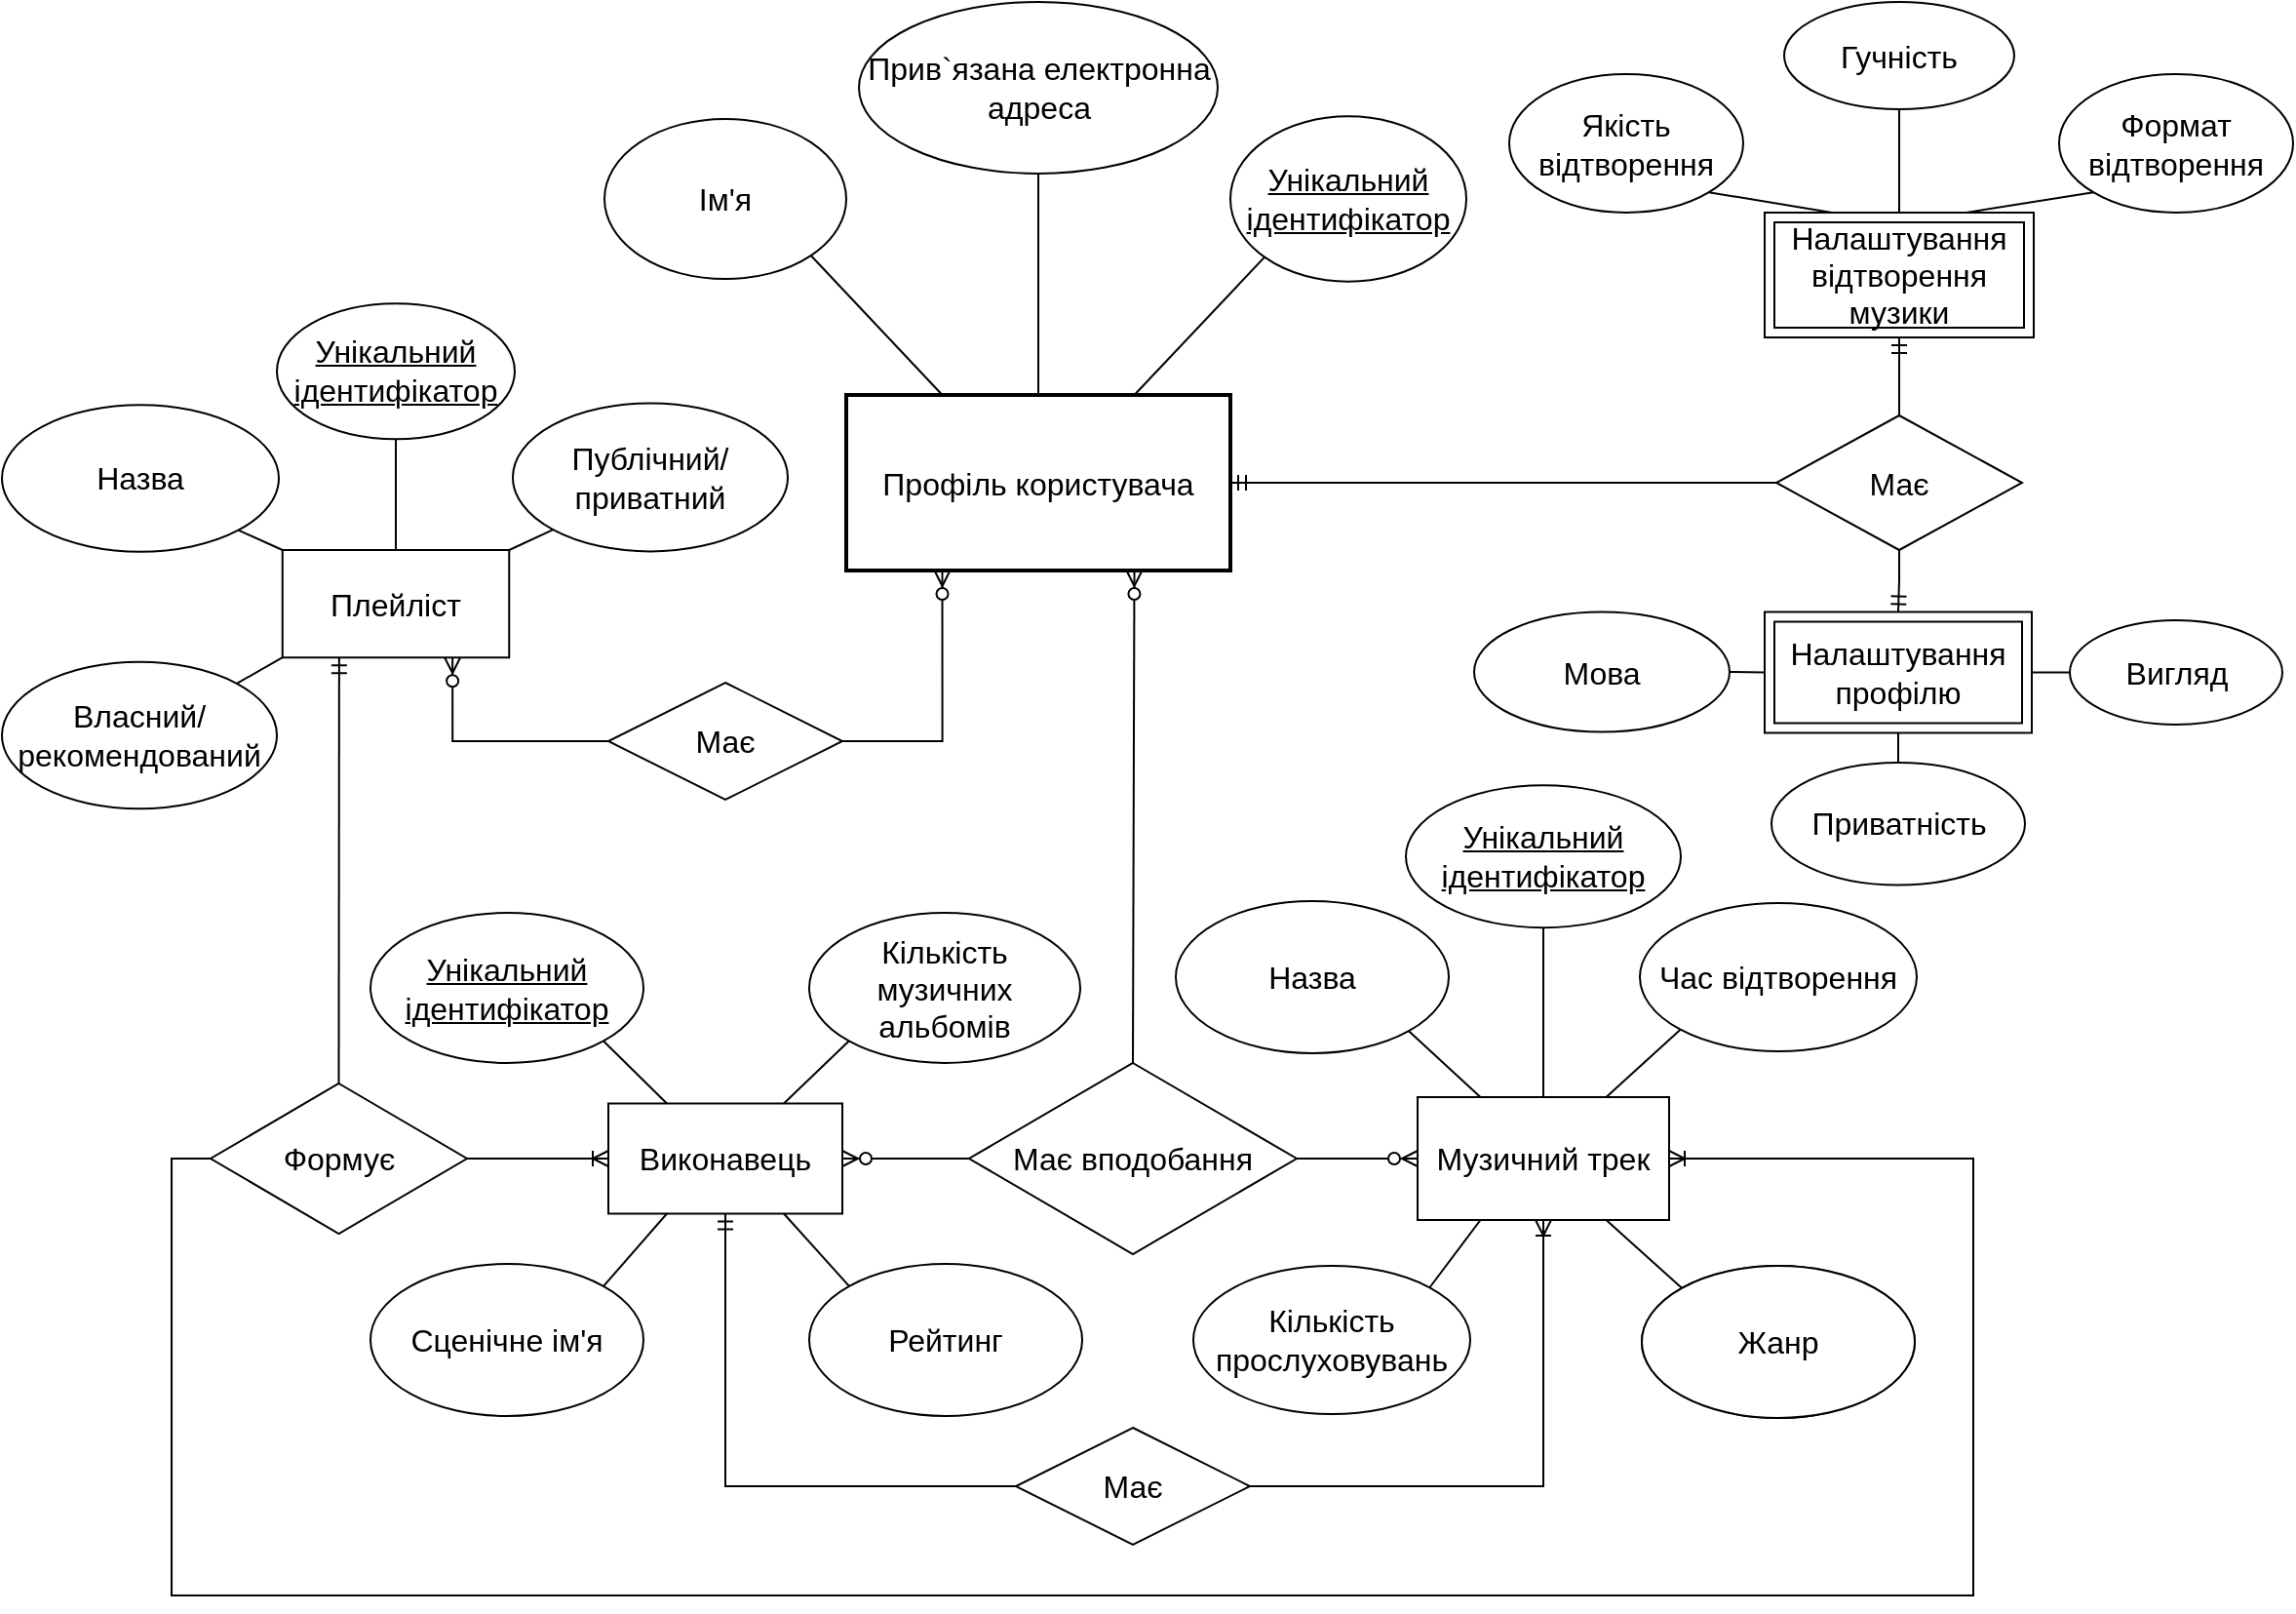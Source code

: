 <mxfile version="15.7.3" type="device"><diagram id="R2lEEEUBdFMjLlhIrx00" name="Page-1"><mxGraphModel dx="2422" dy="875" grid="0" gridSize="10" guides="1" tooltips="1" connect="1" arrows="1" fold="1" page="1" pageScale="1" pageWidth="850" pageHeight="1100" background="none" math="0" shadow="0" extFonts="Permanent Marker^https://fonts.googleapis.com/css?family=Permanent+Marker"><root><mxCell id="0"/><mxCell id="1" parent="0"/><mxCell id="avFCTT38var1l2j9DXjB-11" value="Профіль користувача" style="whiteSpace=wrap;html=1;align=center;fontSize=16;strokeColor=default;strokeWidth=2;" parent="1" vertex="1"><mxGeometry x="346" y="294.5" width="197" height="90" as="geometry"/></mxCell><mxCell id="avFCTT38var1l2j9DXjB-17" value="Унікальний ідентифікатор" style="ellipse;whiteSpace=wrap;html=1;align=center;fontStyle=4;fontSize=16;strokeColor=default;strokeWidth=1;" parent="1" vertex="1"><mxGeometry x="543" y="151.62" width="121" height="84.75" as="geometry"/></mxCell><mxCell id="avFCTT38var1l2j9DXjB-18" value="Налаштування відтворення музики" style="shape=ext;margin=3;double=1;whiteSpace=wrap;html=1;align=center;fontSize=16;strokeColor=default;strokeWidth=1;" parent="1" vertex="1"><mxGeometry x="817" y="201" width="138" height="64" as="geometry"/></mxCell><mxCell id="avFCTT38var1l2j9DXjB-23" value="" style="endArrow=none;html=1;rounded=0;shadow=0;fontSize=16;strokeColor=default;strokeWidth=1;entryX=0;entryY=1;entryDx=0;entryDy=0;exitX=0.75;exitY=0;exitDx=0;exitDy=0;" parent="1" source="avFCTT38var1l2j9DXjB-11" target="avFCTT38var1l2j9DXjB-17" edge="1"><mxGeometry relative="1" as="geometry"><mxPoint x="581" y="263" as="sourcePoint"/><mxPoint x="531" y="401" as="targetPoint"/></mxGeometry></mxCell><mxCell id="avFCTT38var1l2j9DXjB-25" value="Ім'я" style="ellipse;whiteSpace=wrap;html=1;align=center;fontSize=16;strokeColor=default;strokeWidth=1;" parent="1" vertex="1"><mxGeometry x="222" y="152.94" width="124" height="82.12" as="geometry"/></mxCell><mxCell id="avFCTT38var1l2j9DXjB-26" value="" style="endArrow=none;html=1;rounded=0;shadow=0;fontSize=16;strokeColor=default;strokeWidth=1;exitX=1;exitY=1;exitDx=0;exitDy=0;entryX=0.25;entryY=0;entryDx=0;entryDy=0;" parent="1" source="avFCTT38var1l2j9DXjB-25" target="avFCTT38var1l2j9DXjB-11" edge="1"><mxGeometry relative="1" as="geometry"><mxPoint x="371" y="401" as="sourcePoint"/><mxPoint x="531" y="401" as="targetPoint"/></mxGeometry></mxCell><mxCell id="avFCTT38var1l2j9DXjB-27" value="Має вподобання" style="shape=rhombus;perimeter=rhombusPerimeter;whiteSpace=wrap;html=1;align=center;fontSize=16;strokeColor=default;strokeWidth=1;" parent="1" vertex="1"><mxGeometry x="409" y="637" width="168" height="98" as="geometry"/></mxCell><mxCell id="avFCTT38var1l2j9DXjB-31" value="Виконавець" style="whiteSpace=wrap;html=1;align=center;fontSize=16;strokeColor=default;strokeWidth=1;" parent="1" vertex="1"><mxGeometry x="224" y="657.75" width="120" height="56.5" as="geometry"/></mxCell><mxCell id="avFCTT38var1l2j9DXjB-33" value="Музичний трек" style="whiteSpace=wrap;html=1;align=center;fontSize=16;strokeColor=default;strokeWidth=1;" parent="1" vertex="1"><mxGeometry x="639" y="654.5" width="129" height="63" as="geometry"/></mxCell><mxCell id="avFCTT38var1l2j9DXjB-35" value="Має" style="shape=rhombus;perimeter=rhombusPerimeter;whiteSpace=wrap;html=1;align=center;fontSize=16;strokeColor=default;strokeWidth=1;" parent="1" vertex="1"><mxGeometry x="823" y="305" width="126" height="69" as="geometry"/></mxCell><mxCell id="avFCTT38var1l2j9DXjB-38" value="" style="edgeStyle=entityRelationEdgeStyle;fontSize=12;html=1;endArrow=ERmandOne;rounded=0;shadow=0;strokeColor=default;strokeWidth=1;entryX=1;entryY=0.5;entryDx=0;entryDy=0;exitX=0;exitY=0.5;exitDx=0;exitDy=0;" parent="1" source="avFCTT38var1l2j9DXjB-35" target="avFCTT38var1l2j9DXjB-11" edge="1"><mxGeometry width="100" height="100" relative="1" as="geometry"><mxPoint x="708" y="441" as="sourcePoint"/><mxPoint x="808" y="341" as="targetPoint"/></mxGeometry></mxCell><mxCell id="avFCTT38var1l2j9DXjB-39" value="" style="edgeStyle=orthogonalEdgeStyle;fontSize=12;html=1;endArrow=ERmandOne;rounded=0;shadow=0;strokeColor=default;strokeWidth=1;exitX=0.5;exitY=1;exitDx=0;exitDy=0;entryX=0.5;entryY=0;entryDx=0;entryDy=0;" parent="1" source="avFCTT38var1l2j9DXjB-35" target="avFCTT38var1l2j9DXjB-85" edge="1"><mxGeometry width="100" height="100" relative="1" as="geometry"><mxPoint x="887" y="447" as="sourcePoint"/><mxPoint x="959" y="498" as="targetPoint"/></mxGeometry></mxCell><mxCell id="avFCTT38var1l2j9DXjB-43" value="" style="endArrow=none;html=1;rounded=0;shadow=0;fontSize=16;strokeColor=default;strokeWidth=1;entryX=0.5;entryY=0;entryDx=0;entryDy=0;exitX=0.5;exitY=1;exitDx=0;exitDy=0;" parent="1" source="rw4gx5I-dCXnIZNnG_0C-1" target="avFCTT38var1l2j9DXjB-11" edge="1"><mxGeometry relative="1" as="geometry"><mxPoint x="444.5" y="181.25" as="sourcePoint"/><mxPoint x="1029" y="453" as="targetPoint"/></mxGeometry></mxCell><mxCell id="avFCTT38var1l2j9DXjB-44" value="" style="fontSize=12;html=1;endArrow=ERmandOne;rounded=0;shadow=0;strokeColor=default;strokeWidth=1;entryX=0.5;entryY=1;entryDx=0;entryDy=0;exitX=0.5;exitY=0;exitDx=0;exitDy=0;" parent="1" source="avFCTT38var1l2j9DXjB-35" target="avFCTT38var1l2j9DXjB-18" edge="1"><mxGeometry width="100" height="100" relative="1" as="geometry"><mxPoint x="723" y="500" as="sourcePoint"/><mxPoint x="823" y="400" as="targetPoint"/></mxGeometry></mxCell><mxCell id="avFCTT38var1l2j9DXjB-48" value="Вигляд" style="ellipse;whiteSpace=wrap;html=1;align=center;fontSize=16;strokeColor=default;strokeWidth=1;" parent="1" vertex="1"><mxGeometry x="973.5" y="410" width="109" height="53.5" as="geometry"/></mxCell><mxCell id="avFCTT38var1l2j9DXjB-50" value="Якість відтворення" style="ellipse;whiteSpace=wrap;html=1;align=center;fontSize=16;strokeColor=default;strokeWidth=1;" parent="1" vertex="1"><mxGeometry x="686" y="130" width="120" height="71" as="geometry"/></mxCell><mxCell id="avFCTT38var1l2j9DXjB-51" value="" style="endArrow=none;html=1;rounded=0;shadow=0;fontSize=16;strokeColor=default;strokeWidth=1;entryX=0.25;entryY=0;entryDx=0;entryDy=0;exitX=1;exitY=1;exitDx=0;exitDy=0;" parent="1" source="avFCTT38var1l2j9DXjB-50" target="avFCTT38var1l2j9DXjB-18" edge="1"><mxGeometry relative="1" as="geometry"><mxPoint x="594.5" y="464" as="sourcePoint"/><mxPoint x="754.5" y="464" as="targetPoint"/></mxGeometry></mxCell><mxCell id="avFCTT38var1l2j9DXjB-53" value="Гучність" style="ellipse;whiteSpace=wrap;html=1;align=center;fontSize=16;strokeColor=default;strokeWidth=1;" parent="1" vertex="1"><mxGeometry x="827" y="93" width="118" height="55" as="geometry"/></mxCell><mxCell id="avFCTT38var1l2j9DXjB-54" value="Мова" style="ellipse;whiteSpace=wrap;html=1;align=center;fontSize=16;strokeColor=default;strokeWidth=1;" parent="1" vertex="1"><mxGeometry x="668" y="405.75" width="131" height="61.5" as="geometry"/></mxCell><mxCell id="avFCTT38var1l2j9DXjB-55" value="Приватність" style="ellipse;whiteSpace=wrap;html=1;align=center;fontSize=16;strokeColor=default;strokeWidth=1;" parent="1" vertex="1"><mxGeometry x="820.5" y="483" width="130" height="62.75" as="geometry"/></mxCell><mxCell id="avFCTT38var1l2j9DXjB-56" value="" style="endArrow=none;html=1;rounded=0;shadow=0;fontSize=16;strokeColor=default;strokeWidth=1;entryX=1;entryY=0.5;entryDx=0;entryDy=0;exitX=0;exitY=0.5;exitDx=0;exitDy=0;" parent="1" source="avFCTT38var1l2j9DXjB-85" target="avFCTT38var1l2j9DXjB-54" edge="1"><mxGeometry relative="1" as="geometry"><mxPoint x="894.5" y="415" as="sourcePoint"/><mxPoint x="468.5" y="630" as="targetPoint"/></mxGeometry></mxCell><mxCell id="avFCTT38var1l2j9DXjB-59" value="" style="endArrow=none;html=1;rounded=0;shadow=0;fontSize=16;strokeColor=default;strokeWidth=1;curved=1;entryX=0.5;entryY=1;entryDx=0;entryDy=0;exitX=0.5;exitY=0;exitDx=0;exitDy=0;" parent="1" source="avFCTT38var1l2j9DXjB-55" target="avFCTT38var1l2j9DXjB-85" edge="1"><mxGeometry relative="1" as="geometry"><mxPoint x="308.5" y="630" as="sourcePoint"/><mxPoint x="894.5" y="468" as="targetPoint"/></mxGeometry></mxCell><mxCell id="avFCTT38var1l2j9DXjB-60" value="" style="endArrow=none;html=1;rounded=0;shadow=0;fontSize=16;strokeColor=default;strokeWidth=1;curved=1;exitX=1;exitY=0.5;exitDx=0;exitDy=0;entryX=0;entryY=0.5;entryDx=0;entryDy=0;" parent="1" source="avFCTT38var1l2j9DXjB-85" target="avFCTT38var1l2j9DXjB-48" edge="1"><mxGeometry relative="1" as="geometry"><mxPoint x="955.5" y="441.5" as="sourcePoint"/><mxPoint x="978.0" y="374.0" as="targetPoint"/></mxGeometry></mxCell><mxCell id="avFCTT38var1l2j9DXjB-61" value="Має" style="shape=rhombus;perimeter=rhombusPerimeter;whiteSpace=wrap;html=1;align=center;fontSize=16;strokeColor=default;strokeWidth=1;" parent="1" vertex="1"><mxGeometry x="224" y="442" width="120" height="60" as="geometry"/></mxCell><mxCell id="avFCTT38var1l2j9DXjB-65" value="Кількість прослуховувань" style="ellipse;whiteSpace=wrap;html=1;align=center;fontSize=16;strokeColor=default;strokeWidth=1;" parent="1" vertex="1"><mxGeometry x="524" y="741" width="142" height="76" as="geometry"/></mxCell><mxCell id="avFCTT38var1l2j9DXjB-66" value="Унікальний ідентифікатор" style="ellipse;whiteSpace=wrap;html=1;align=center;fontStyle=4;fontSize=16;strokeColor=default;strokeWidth=1;" parent="1" vertex="1"><mxGeometry x="633" y="494.63" width="141" height="73" as="geometry"/></mxCell><mxCell id="avFCTT38var1l2j9DXjB-67" value="Має" style="shape=rhombus;perimeter=rhombusPerimeter;whiteSpace=wrap;html=1;align=center;fontSize=16;strokeColor=default;strokeWidth=1;" parent="1" vertex="1"><mxGeometry x="433" y="824" width="120" height="60" as="geometry"/></mxCell><mxCell id="avFCTT38var1l2j9DXjB-68" value="Час відтворення" style="ellipse;whiteSpace=wrap;html=1;align=center;fontSize=16;strokeColor=default;strokeWidth=1;" parent="1" vertex="1"><mxGeometry x="753" y="555" width="142" height="76" as="geometry"/></mxCell><mxCell id="avFCTT38var1l2j9DXjB-70" value="" style="endArrow=none;html=1;rounded=0;shadow=0;fontSize=16;strokeColor=default;strokeWidth=1;elbow=vertical;entryX=0.5;entryY=1;entryDx=0;entryDy=0;exitX=0.5;exitY=0;exitDx=0;exitDy=0;" parent="1" source="avFCTT38var1l2j9DXjB-18" target="avFCTT38var1l2j9DXjB-53" edge="1"><mxGeometry relative="1" as="geometry"><mxPoint x="407.5" y="468" as="sourcePoint"/><mxPoint x="567.5" y="468" as="targetPoint"/></mxGeometry></mxCell><mxCell id="avFCTT38var1l2j9DXjB-80" value="" style="endArrow=none;html=1;rounded=0;shadow=0;fontSize=16;strokeColor=default;strokeWidth=1;elbow=vertical;entryX=0.5;entryY=1;entryDx=0;entryDy=0;exitX=0.5;exitY=0;exitDx=0;exitDy=0;" parent="1" source="avFCTT38var1l2j9DXjB-33" target="avFCTT38var1l2j9DXjB-66" edge="1"><mxGeometry relative="1" as="geometry"><mxPoint x="575" y="836" as="sourcePoint"/><mxPoint x="490" y="965" as="targetPoint"/></mxGeometry></mxCell><mxCell id="avFCTT38var1l2j9DXjB-81" value="" style="endArrow=none;html=1;rounded=0;shadow=0;fontSize=16;strokeColor=default;strokeWidth=1;elbow=vertical;entryX=0;entryY=1;entryDx=0;entryDy=0;exitX=0.75;exitY=0;exitDx=0;exitDy=0;" parent="1" source="avFCTT38var1l2j9DXjB-33" target="avFCTT38var1l2j9DXjB-68" edge="1"><mxGeometry relative="1" as="geometry"><mxPoint x="689" y="753" as="sourcePoint"/><mxPoint x="780.5" y="722" as="targetPoint"/></mxGeometry></mxCell><mxCell id="avFCTT38var1l2j9DXjB-82" value="" style="endArrow=none;html=1;rounded=0;shadow=0;fontSize=16;strokeColor=default;strokeWidth=1;elbow=vertical;entryX=1;entryY=0;entryDx=0;entryDy=0;exitX=0.25;exitY=1;exitDx=0;exitDy=0;" parent="1" source="avFCTT38var1l2j9DXjB-33" target="avFCTT38var1l2j9DXjB-65" edge="1"><mxGeometry relative="1" as="geometry"><mxPoint x="494" y="845" as="sourcePoint"/><mxPoint x="780.5" y="818" as="targetPoint"/></mxGeometry></mxCell><mxCell id="avFCTT38var1l2j9DXjB-83" value="Формат відтворення" style="ellipse;whiteSpace=wrap;html=1;align=center;fontSize=16;strokeColor=default;strokeWidth=1;" parent="1" vertex="1"><mxGeometry x="968" y="130" width="120" height="71" as="geometry"/></mxCell><mxCell id="avFCTT38var1l2j9DXjB-84" value="" style="endArrow=none;html=1;rounded=0;shadow=0;fontSize=16;strokeColor=default;strokeWidth=1;elbow=vertical;entryX=0.75;entryY=0;entryDx=0;entryDy=0;exitX=0;exitY=1;exitDx=0;exitDy=0;" parent="1" source="avFCTT38var1l2j9DXjB-83" target="avFCTT38var1l2j9DXjB-18" edge="1"><mxGeometry relative="1" as="geometry"><mxPoint x="321.5" y="426" as="sourcePoint"/><mxPoint x="481.5" y="426" as="targetPoint"/></mxGeometry></mxCell><mxCell id="avFCTT38var1l2j9DXjB-85" value="Налаштування профілю" style="shape=ext;margin=3;double=1;whiteSpace=wrap;html=1;align=center;fontSize=16;strokeColor=default;strokeWidth=1;" parent="1" vertex="1"><mxGeometry x="817" y="405.75" width="137" height="62" as="geometry"/></mxCell><mxCell id="avFCTT38var1l2j9DXjB-91" value="Формує" style="shape=rhombus;perimeter=rhombusPerimeter;whiteSpace=wrap;html=1;align=center;fontSize=16;strokeColor=default;strokeWidth=1;" parent="1" vertex="1"><mxGeometry x="20" y="647.5" width="131.5" height="77" as="geometry"/></mxCell><mxCell id="avFCTT38var1l2j9DXjB-106" value="" style="edgeStyle=orthogonalEdgeStyle;fontSize=12;html=1;endArrow=ERoneToMany;rounded=0;shadow=0;strokeColor=default;strokeWidth=1;elbow=vertical;exitX=1;exitY=0.5;exitDx=0;exitDy=0;entryX=0.5;entryY=1;entryDx=0;entryDy=0;" parent="1" source="avFCTT38var1l2j9DXjB-67" target="avFCTT38var1l2j9DXjB-33" edge="1"><mxGeometry width="100" height="100" relative="1" as="geometry"><mxPoint x="525" y="755" as="sourcePoint"/><mxPoint x="625" y="655" as="targetPoint"/></mxGeometry></mxCell><mxCell id="avFCTT38var1l2j9DXjB-116" value="Публічний/приватний" style="ellipse;whiteSpace=wrap;html=1;align=center;fontSize=16;strokeColor=default;strokeWidth=1;" parent="1" vertex="1"><mxGeometry x="175" y="298.69" width="141" height="76" as="geometry"/></mxCell><mxCell id="avFCTT38var1l2j9DXjB-117" value="" style="endArrow=none;html=1;rounded=0;shadow=0;fontSize=16;strokeColor=default;strokeWidth=1;elbow=vertical;exitX=1;exitY=0;exitDx=0;exitDy=0;entryX=0;entryY=1;entryDx=0;entryDy=0;" parent="1" source="Ig0qdqu5iPn5ml3ISW8v-1" target="avFCTT38var1l2j9DXjB-116" edge="1"><mxGeometry relative="1" as="geometry"><mxPoint x="173.25" y="374" as="sourcePoint"/><mxPoint x="461" y="395.63" as="targetPoint"/></mxGeometry></mxCell><mxCell id="avFCTT38var1l2j9DXjB-126" value="Назва" style="ellipse;whiteSpace=wrap;html=1;align=center;fontSize=16;strokeColor=default;strokeWidth=1;" parent="1" vertex="1"><mxGeometry x="-87" y="299.63" width="142" height="75.25" as="geometry"/></mxCell><mxCell id="avFCTT38var1l2j9DXjB-127" value="" style="endArrow=none;html=1;rounded=0;shadow=0;fontSize=16;strokeColor=default;strokeWidth=1;elbow=vertical;entryX=1;entryY=1;entryDx=0;entryDy=0;exitX=0;exitY=0;exitDx=0;exitDy=0;" parent="1" source="Ig0qdqu5iPn5ml3ISW8v-1" target="avFCTT38var1l2j9DXjB-126" edge="1"><mxGeometry relative="1" as="geometry"><mxPoint x="56.75" y="374" as="sourcePoint"/><mxPoint x="541" y="516.63" as="targetPoint"/></mxGeometry></mxCell><mxCell id="By1VGiqVrPYnuJButxsC-2" value="&lt;font style=&quot;font-size: 16px&quot;&gt;Унікальний ідентифікатор&lt;/font&gt;" style="ellipse;whiteSpace=wrap;html=1;align=center;fontStyle=4;" parent="1" vertex="1"><mxGeometry x="54" y="247.63" width="122" height="69.5" as="geometry"/></mxCell><mxCell id="By1VGiqVrPYnuJButxsC-3" value="" style="endArrow=none;html=1;rounded=0;exitX=0.5;exitY=0;exitDx=0;exitDy=0;entryX=0.5;entryY=1;entryDx=0;entryDy=0;" parent="1" source="Ig0qdqu5iPn5ml3ISW8v-1" target="By1VGiqVrPYnuJButxsC-2" edge="1"><mxGeometry relative="1" as="geometry"><mxPoint x="115" y="374" as="sourcePoint"/><mxPoint x="540" y="603.63" as="targetPoint"/></mxGeometry></mxCell><mxCell id="By1VGiqVrPYnuJButxsC-4" value="Жанр" style="ellipse;whiteSpace=wrap;html=1;align=center;" parent="1" vertex="1"><mxGeometry x="754" y="741" width="140" height="78" as="geometry"/></mxCell><mxCell id="By1VGiqVrPYnuJButxsC-5" value="" style="endArrow=none;html=1;rounded=0;entryX=0.75;entryY=1;entryDx=0;entryDy=0;exitX=0;exitY=0;exitDx=0;exitDy=0;" parent="1" source="By1VGiqVrPYnuJButxsC-4" target="avFCTT38var1l2j9DXjB-33" edge="1"><mxGeometry relative="1" as="geometry"><mxPoint x="447" y="740" as="sourcePoint"/><mxPoint x="607" y="740" as="targetPoint"/></mxGeometry></mxCell><mxCell id="By1VGiqVrPYnuJButxsC-6" value="&lt;font style=&quot;font-size: 16px&quot;&gt;Жанр&lt;/font&gt;" style="ellipse;whiteSpace=wrap;html=1;align=center;" parent="1" vertex="1"><mxGeometry x="754" y="741" width="140" height="78" as="geometry"/></mxCell><mxCell id="By1VGiqVrPYnuJButxsC-7" value="&lt;font style=&quot;font-size: 16px&quot;&gt;Назва&lt;/font&gt;" style="ellipse;whiteSpace=wrap;html=1;align=center;" parent="1" vertex="1"><mxGeometry x="515" y="554" width="140" height="78" as="geometry"/></mxCell><mxCell id="By1VGiqVrPYnuJButxsC-8" value="" style="endArrow=none;html=1;rounded=0;entryX=0.25;entryY=0;entryDx=0;entryDy=0;exitX=1;exitY=1;exitDx=0;exitDy=0;" parent="1" source="By1VGiqVrPYnuJButxsC-7" target="avFCTT38var1l2j9DXjB-33" edge="1"><mxGeometry relative="1" as="geometry"><mxPoint x="466" y="514" as="sourcePoint"/><mxPoint x="626" y="514" as="targetPoint"/></mxGeometry></mxCell><mxCell id="By1VGiqVrPYnuJButxsC-10" value="&lt;font style=&quot;font-size: 16px&quot;&gt;Рейтинг&lt;/font&gt;" style="ellipse;whiteSpace=wrap;html=1;align=center;" parent="1" vertex="1"><mxGeometry x="327" y="740" width="140" height="78" as="geometry"/></mxCell><mxCell id="By1VGiqVrPYnuJButxsC-11" value="&lt;span style=&quot;font-size: 16px&quot;&gt;Сценічне ім'я&lt;/span&gt;" style="ellipse;whiteSpace=wrap;html=1;align=center;" parent="1" vertex="1"><mxGeometry x="102" y="740" width="140" height="78" as="geometry"/></mxCell><mxCell id="By1VGiqVrPYnuJButxsC-12" value="" style="endArrow=none;html=1;rounded=0;fontSize=16;exitX=0.25;exitY=1;exitDx=0;exitDy=0;entryX=1;entryY=0;entryDx=0;entryDy=0;" parent="1" source="avFCTT38var1l2j9DXjB-31" target="By1VGiqVrPYnuJButxsC-11" edge="1"><mxGeometry relative="1" as="geometry"><mxPoint x="466" y="501" as="sourcePoint"/><mxPoint x="626" y="501" as="targetPoint"/></mxGeometry></mxCell><mxCell id="By1VGiqVrPYnuJButxsC-13" value="" style="endArrow=none;html=1;rounded=0;fontSize=16;exitX=0.75;exitY=1;exitDx=0;exitDy=0;entryX=0;entryY=0;entryDx=0;entryDy=0;" parent="1" source="avFCTT38var1l2j9DXjB-31" target="By1VGiqVrPYnuJButxsC-10" edge="1"><mxGeometry relative="1" as="geometry"><mxPoint x="466" y="501" as="sourcePoint"/><mxPoint x="626" y="501" as="targetPoint"/></mxGeometry></mxCell><mxCell id="By1VGiqVrPYnuJButxsC-15" value="Власний/ рекомендований" style="ellipse;whiteSpace=wrap;html=1;align=center;fontSize=16;strokeColor=default;strokeWidth=1;" parent="1" vertex="1"><mxGeometry x="-87" y="431.38" width="141" height="75.25" as="geometry"/></mxCell><mxCell id="By1VGiqVrPYnuJButxsC-16" value="" style="endArrow=none;html=1;rounded=0;fontSize=16;entryX=1;entryY=0;entryDx=0;entryDy=0;exitX=0;exitY=1;exitDx=0;exitDy=0;" parent="1" source="Ig0qdqu5iPn5ml3ISW8v-1" target="By1VGiqVrPYnuJButxsC-15" edge="1"><mxGeometry relative="1" as="geometry"><mxPoint x="51" y="422" as="sourcePoint"/><mxPoint x="480" y="301" as="targetPoint"/></mxGeometry></mxCell><mxCell id="0UxVywKMmxG3nXSZvnzm-1" value="&lt;font style=&quot;font-size: 16px&quot;&gt;Кількість музичних альбомів&lt;/font&gt;" style="ellipse;whiteSpace=wrap;html=1;align=center;" parent="1" vertex="1"><mxGeometry x="327" y="560" width="139" height="77" as="geometry"/></mxCell><mxCell id="0UxVywKMmxG3nXSZvnzm-2" value="" style="endArrow=none;html=1;rounded=0;fontSize=16;exitX=0;exitY=1;exitDx=0;exitDy=0;entryX=0.75;entryY=0;entryDx=0;entryDy=0;" parent="1" source="0UxVywKMmxG3nXSZvnzm-1" target="avFCTT38var1l2j9DXjB-31" edge="1"><mxGeometry relative="1" as="geometry"><mxPoint x="365" y="546" as="sourcePoint"/><mxPoint x="525" y="546" as="targetPoint"/></mxGeometry></mxCell><mxCell id="0UxVywKMmxG3nXSZvnzm-3" value="" style="edgeStyle=entityRelationEdgeStyle;fontSize=12;html=1;endArrow=ERzeroToMany;endFill=1;rounded=0;entryX=0;entryY=0.5;entryDx=0;entryDy=0;exitX=1;exitY=0.5;exitDx=0;exitDy=0;" parent="1" source="avFCTT38var1l2j9DXjB-27" target="avFCTT38var1l2j9DXjB-33" edge="1"><mxGeometry width="100" height="100" relative="1" as="geometry"><mxPoint x="395" y="596" as="sourcePoint"/><mxPoint x="495" y="496" as="targetPoint"/></mxGeometry></mxCell><mxCell id="0UxVywKMmxG3nXSZvnzm-4" value="" style="edgeStyle=entityRelationEdgeStyle;fontSize=12;html=1;endArrow=ERzeroToMany;endFill=1;rounded=0;entryX=1;entryY=0.5;entryDx=0;entryDy=0;exitX=0;exitY=0.5;exitDx=0;exitDy=0;" parent="1" source="avFCTT38var1l2j9DXjB-27" target="avFCTT38var1l2j9DXjB-31" edge="1"><mxGeometry width="100" height="100" relative="1" as="geometry"><mxPoint x="395" y="596" as="sourcePoint"/><mxPoint x="495" y="496" as="targetPoint"/></mxGeometry></mxCell><mxCell id="aBsWsNiyspjn5atmtr9c-2" value="" style="edgeStyle=entityRelationEdgeStyle;fontSize=12;html=1;endArrow=ERoneToMany;rounded=0;exitX=1;exitY=0.5;exitDx=0;exitDy=0;entryX=0;entryY=0.5;entryDx=0;entryDy=0;" parent="1" source="avFCTT38var1l2j9DXjB-91" target="avFCTT38var1l2j9DXjB-31" edge="1"><mxGeometry width="100" height="100" relative="1" as="geometry"><mxPoint x="447" y="597" as="sourcePoint"/><mxPoint x="547" y="497" as="targetPoint"/></mxGeometry></mxCell><mxCell id="aBsWsNiyspjn5atmtr9c-3" value="" style="edgeStyle=orthogonalEdgeStyle;fontSize=12;html=1;endArrow=ERoneToMany;rounded=0;exitX=0;exitY=0.5;exitDx=0;exitDy=0;entryX=1;entryY=0.5;entryDx=0;entryDy=0;" parent="1" source="avFCTT38var1l2j9DXjB-91" target="avFCTT38var1l2j9DXjB-33" edge="1"><mxGeometry width="100" height="100" relative="1" as="geometry"><mxPoint x="447" y="597" as="sourcePoint"/><mxPoint x="547" y="497" as="targetPoint"/><Array as="points"><mxPoint y="686"/><mxPoint y="910"/><mxPoint x="924" y="910"/><mxPoint x="924" y="686"/></Array></mxGeometry></mxCell><mxCell id="zg0K3iWZGRyUek38h1Lj-2" value="" style="edgeStyle=orthogonalEdgeStyle;fontSize=12;html=1;endArrow=ERmandOne;rounded=0;exitX=0;exitY=0.5;exitDx=0;exitDy=0;entryX=0.5;entryY=1;entryDx=0;entryDy=0;" parent="1" source="avFCTT38var1l2j9DXjB-67" target="avFCTT38var1l2j9DXjB-31" edge="1"><mxGeometry width="100" height="100" relative="1" as="geometry"><mxPoint x="550" y="597" as="sourcePoint"/><mxPoint x="650" y="497" as="targetPoint"/></mxGeometry></mxCell><mxCell id="zg0K3iWZGRyUek38h1Lj-3" value="&lt;font style=&quot;font-size: 16px&quot;&gt;Унікальний ідентифікатор&lt;/font&gt;" style="ellipse;whiteSpace=wrap;html=1;align=center;fontStyle=4;" parent="1" vertex="1"><mxGeometry x="102" y="560" width="140" height="77" as="geometry"/></mxCell><mxCell id="zg0K3iWZGRyUek38h1Lj-5" value="" style="endArrow=none;html=1;rounded=0;exitX=0.25;exitY=0;exitDx=0;exitDy=0;entryX=1;entryY=1;entryDx=0;entryDy=0;" parent="1" source="avFCTT38var1l2j9DXjB-31" target="zg0K3iWZGRyUek38h1Lj-3" edge="1"><mxGeometry relative="1" as="geometry"><mxPoint x="520" y="547" as="sourcePoint"/><mxPoint x="680" y="547" as="targetPoint"/></mxGeometry></mxCell><mxCell id="zGU-jIY-_7AfgEJIcxMn-1" value="" style="fontSize=12;html=1;endArrow=ERmandOne;rounded=0;exitX=0.5;exitY=0;exitDx=0;exitDy=0;entryX=0.25;entryY=1;entryDx=0;entryDy=0;" parent="1" source="avFCTT38var1l2j9DXjB-91" target="Ig0qdqu5iPn5ml3ISW8v-1" edge="1"><mxGeometry width="100" height="100" relative="1" as="geometry"><mxPoint x="290" y="597" as="sourcePoint"/><mxPoint x="98" y="455" as="targetPoint"/></mxGeometry></mxCell><mxCell id="Iiq3r_kyyjL4-v1JD0Kc-1" value="" style="edgeStyle=orthogonalEdgeStyle;fontSize=12;html=1;endArrow=ERzeroToMany;endFill=1;rounded=0;exitX=0;exitY=0.5;exitDx=0;exitDy=0;entryX=0.75;entryY=1;entryDx=0;entryDy=0;" parent="1" source="avFCTT38var1l2j9DXjB-61" target="Ig0qdqu5iPn5ml3ISW8v-1" edge="1"><mxGeometry width="100" height="100" relative="1" as="geometry"><mxPoint x="121" y="497" as="sourcePoint"/><mxPoint x="125" y="459" as="targetPoint"/></mxGeometry></mxCell><mxCell id="Ig0qdqu5iPn5ml3ISW8v-1" value="&lt;font style=&quot;font-size: 16px&quot;&gt;Плейліст&lt;/font&gt;" style="whiteSpace=wrap;html=1;align=center;" parent="1" vertex="1"><mxGeometry x="56.87" y="374" width="116.25" height="55.12" as="geometry"/></mxCell><mxCell id="2zMibA5KltlMj1wmh7bl-1" value="" style="fontSize=12;html=1;endArrow=ERzeroToMany;endFill=1;rounded=0;entryX=0.75;entryY=1;entryDx=0;entryDy=0;exitX=0.5;exitY=0;exitDx=0;exitDy=0;" parent="1" source="avFCTT38var1l2j9DXjB-27" target="avFCTT38var1l2j9DXjB-11" edge="1"><mxGeometry width="100" height="100" relative="1" as="geometry"><mxPoint x="500" y="597" as="sourcePoint"/><mxPoint x="600" y="497" as="targetPoint"/></mxGeometry></mxCell><mxCell id="2zMibA5KltlMj1wmh7bl-2" value="" style="edgeStyle=orthogonalEdgeStyle;fontSize=12;html=1;endArrow=ERzeroToMany;endFill=1;rounded=0;entryX=0.25;entryY=1;entryDx=0;entryDy=0;exitX=1;exitY=0.5;exitDx=0;exitDy=0;" parent="1" source="avFCTT38var1l2j9DXjB-61" target="avFCTT38var1l2j9DXjB-11" edge="1"><mxGeometry width="100" height="100" relative="1" as="geometry"><mxPoint x="500" y="597" as="sourcePoint"/><mxPoint x="600" y="497" as="targetPoint"/></mxGeometry></mxCell><mxCell id="rw4gx5I-dCXnIZNnG_0C-1" value="&lt;font style=&quot;font-size: 16px&quot;&gt;Прив`язана електронна адреса&lt;/font&gt;" style="ellipse;whiteSpace=wrap;html=1;align=center;" vertex="1" parent="1"><mxGeometry x="352.5" y="93" width="184" height="88" as="geometry"/></mxCell></root></mxGraphModel></diagram></mxfile>